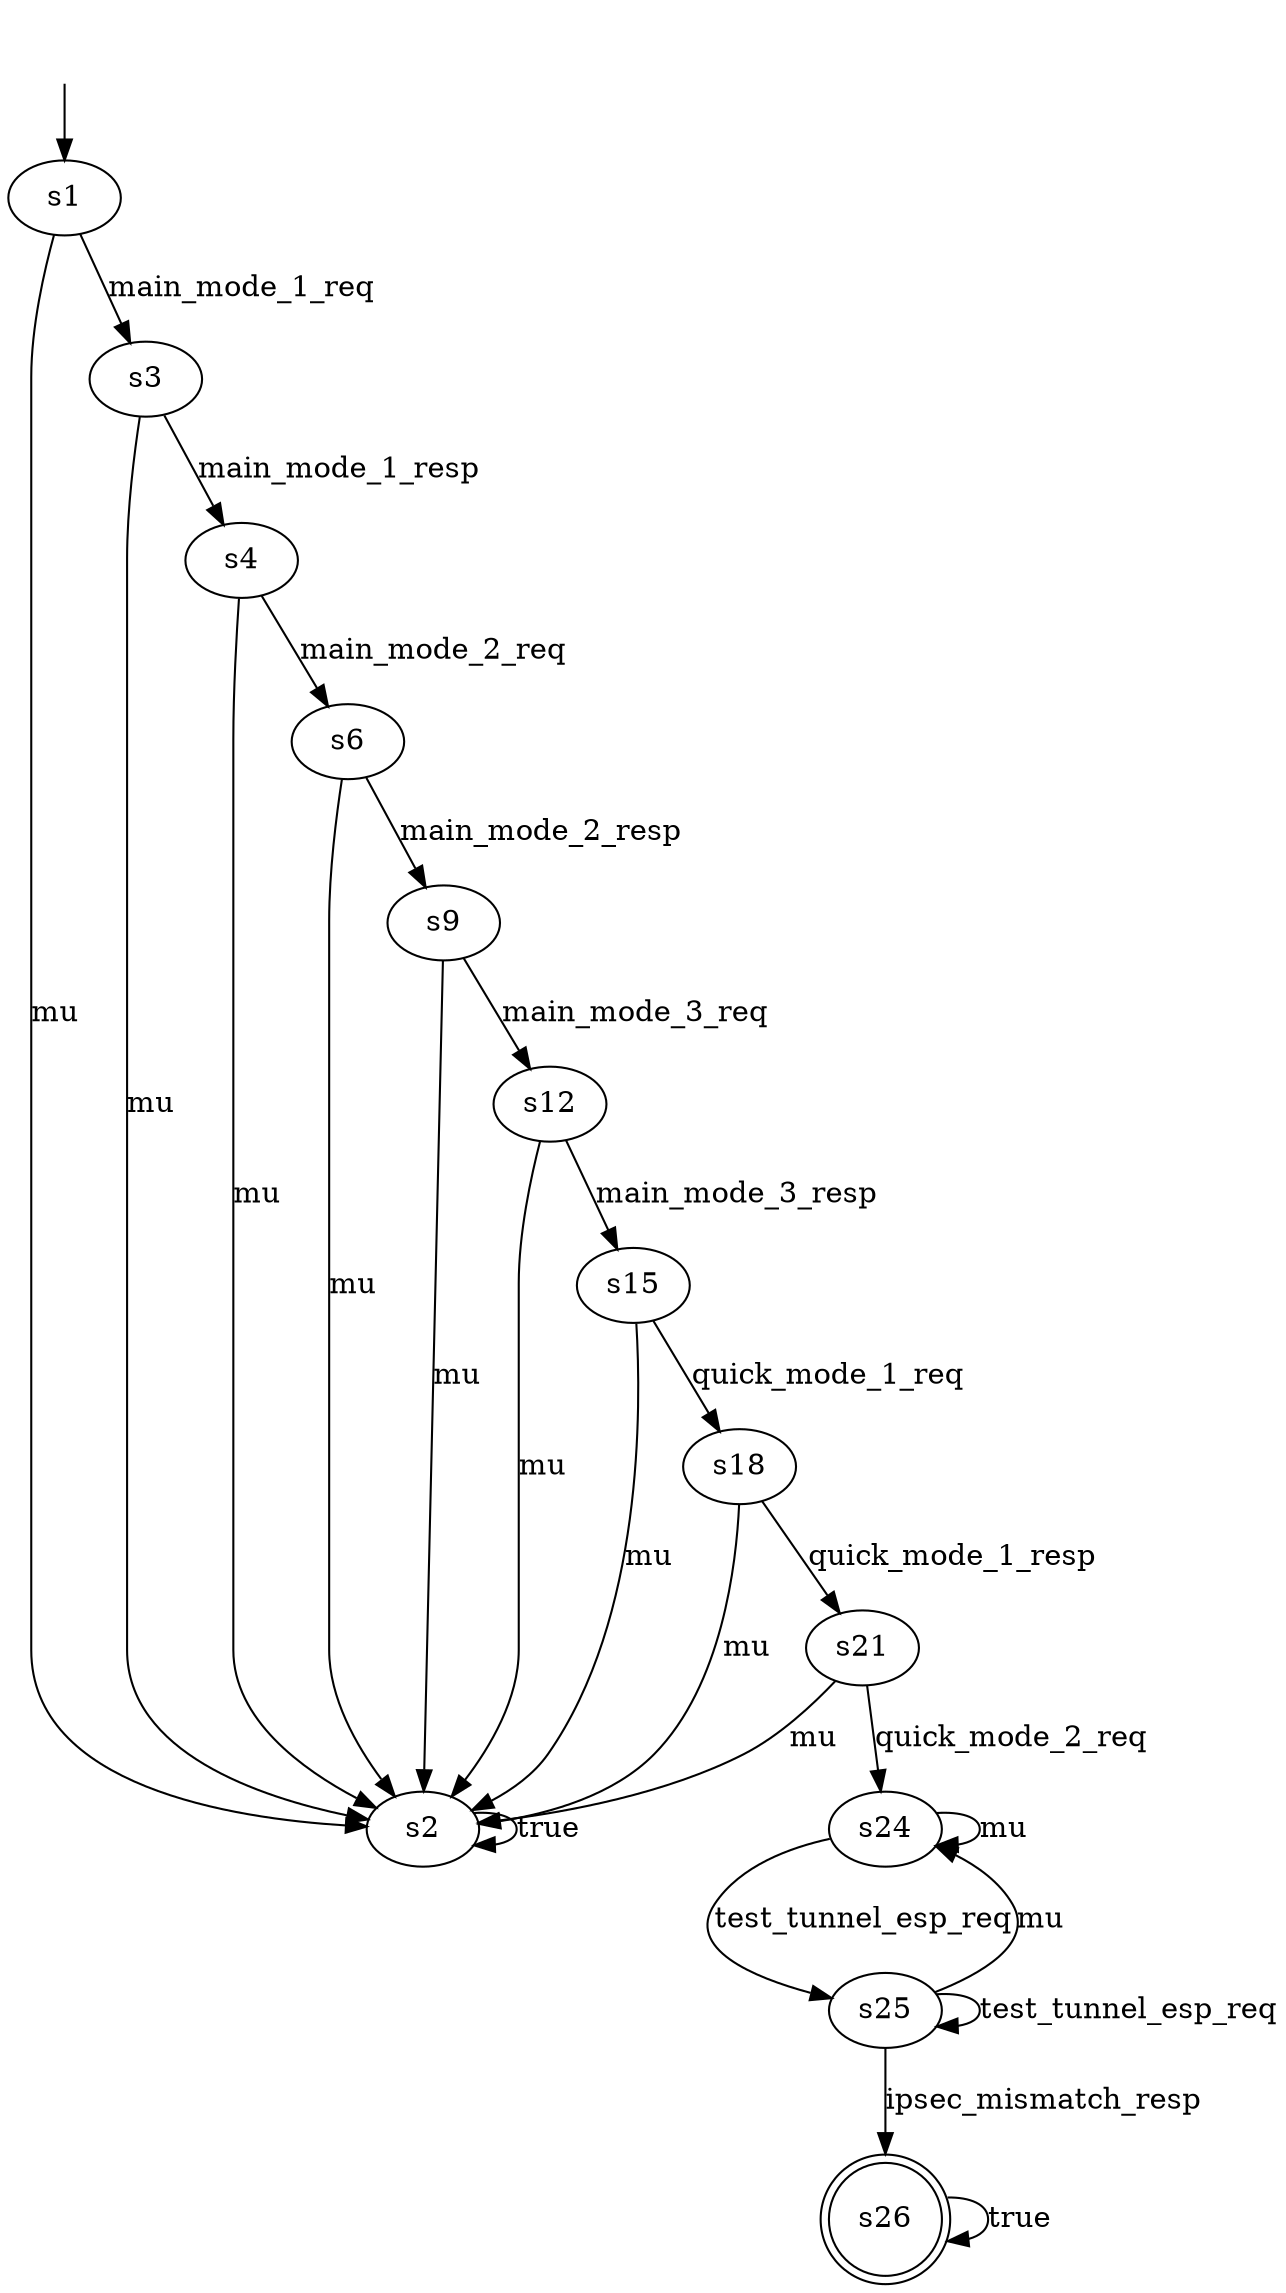 digraph formula_14 {
s1 [label="s1"];
s2 [label="s2"];
s3 [label="s3"];
s4 [label="s4"];
s6 [label="s6"];
s9 [label="s9"];
s12 [label="s12"];
s15 [label="s15"];
s18 [label="s18"];
s21 [label="s21"];
s24 [label="s24"];
s25 [label="s25"];
s26 [label="s26", shape=doublecircle];
s1 -> s2  [label="mu"];
s1 -> s3  [label="main_mode_1_req"];
s2 -> s2  [label="true"];
s3 -> s2  [label="mu"];
s3 -> s4  [label="main_mode_1_resp"];
s4 -> s2  [label="mu"];
s4 -> s6  [label="main_mode_2_req"];
s6 -> s2  [label="mu"];
s6 -> s9  [label="main_mode_2_resp"];
s9 -> s2  [label="mu"];
s9 -> s12  [label="main_mode_3_req"];
s12 -> s2  [label="mu"];
s12 -> s15  [label="main_mode_3_resp"];
s15 -> s2  [label="mu"];
s15 -> s18  [label="quick_mode_1_req"];
s18 -> s2  [label="mu"];
s18 -> s21  [label="quick_mode_1_resp"];
s21 -> s2  [label="mu"];
s21 -> s24  [label="quick_mode_2_req"];
s24 -> s24  [label="mu"];
s24 -> s25  [label="test_tunnel_esp_req"];
s25 -> s24  [label="mu"];
s25 -> s26  [label="ipsec_mismatch_resp"];
s25 -> s25  [label="test_tunnel_esp_req"];
s26 -> s26  [label="true"];
__start0 [label="", shape=none];
__start0 -> s1  [label=""];
}
